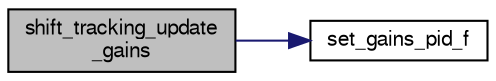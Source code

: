 digraph "shift_tracking_update_gains"
{
  edge [fontname="FreeSans",fontsize="10",labelfontname="FreeSans",labelfontsize="10"];
  node [fontname="FreeSans",fontsize="10",shape=record];
  rankdir="LR";
  Node1 [label="shift_tracking_update\l_gains",height=0.2,width=0.4,color="black", fillcolor="grey75", style="filled", fontcolor="black"];
  Node1 -> Node2 [color="midnightblue",fontsize="10",style="solid",fontname="FreeSans"];
  Node2 [label="set_gains_pid_f",height=0.2,width=0.4,color="black", fillcolor="white", style="filled",URL="$pid_8h.html#a6114acd2404903d3ac084b9868083a99",tooltip="Set gains of the PID struct. "];
}
